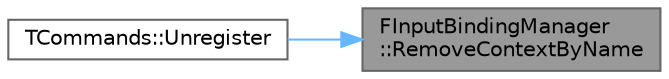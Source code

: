 digraph "FInputBindingManager::RemoveContextByName"
{
 // INTERACTIVE_SVG=YES
 // LATEX_PDF_SIZE
  bgcolor="transparent";
  edge [fontname=Helvetica,fontsize=10,labelfontname=Helvetica,labelfontsize=10];
  node [fontname=Helvetica,fontsize=10,shape=box,height=0.2,width=0.4];
  rankdir="RL";
  Node1 [id="Node000001",label="FInputBindingManager\l::RemoveContextByName",height=0.2,width=0.4,color="gray40", fillcolor="grey60", style="filled", fontcolor="black",tooltip="Remove the context with this name."];
  Node1 -> Node2 [id="edge1_Node000001_Node000002",dir="back",color="steelblue1",style="solid",tooltip=" "];
  Node2 [id="Node000002",label="TCommands::Unregister",height=0.2,width=0.4,color="grey40", fillcolor="white", style="filled",URL="$de/d91/classTCommands.html#adec3091662cadda4417056bad026aa60",tooltip="Use this method to clean up any resources used by the command set."];
}
